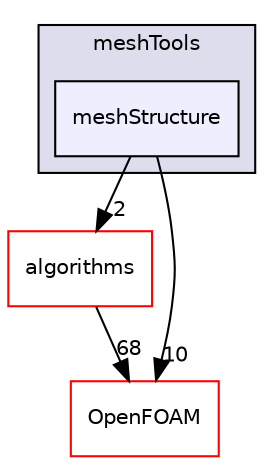 digraph "src/meshTools/meshStructure" {
  bgcolor=transparent;
  compound=true
  node [ fontsize="10", fontname="Helvetica"];
  edge [ labelfontsize="10", labelfontname="Helvetica"];
  subgraph clusterdir_ae30ad0bef50cf391b24c614251bb9fd {
    graph [ bgcolor="#ddddee", pencolor="black", label="meshTools" fontname="Helvetica", fontsize="10", URL="dir_ae30ad0bef50cf391b24c614251bb9fd.html"]
  dir_f7504254de9a2a0923beed9ed98c5858 [shape=box, label="meshStructure", style="filled", fillcolor="#eeeeff", pencolor="black", URL="dir_f7504254de9a2a0923beed9ed98c5858.html"];
  }
  dir_488f81ac1e9f391f7800e42bf7f5bacd [shape=box label="algorithms" color="red" URL="dir_488f81ac1e9f391f7800e42bf7f5bacd.html"];
  dir_c5473ff19b20e6ec4dfe5c310b3778a8 [shape=box label="OpenFOAM" color="red" URL="dir_c5473ff19b20e6ec4dfe5c310b3778a8.html"];
  dir_488f81ac1e9f391f7800e42bf7f5bacd->dir_c5473ff19b20e6ec4dfe5c310b3778a8 [headlabel="68", labeldistance=1.5 headhref="dir_001951_002151.html"];
  dir_f7504254de9a2a0923beed9ed98c5858->dir_488f81ac1e9f391f7800e42bf7f5bacd [headlabel="2", labeldistance=1.5 headhref="dir_002014_001951.html"];
  dir_f7504254de9a2a0923beed9ed98c5858->dir_c5473ff19b20e6ec4dfe5c310b3778a8 [headlabel="10", labeldistance=1.5 headhref="dir_002014_002151.html"];
}
